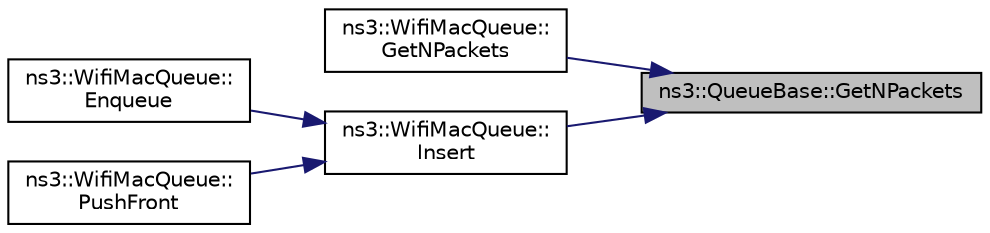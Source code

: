 digraph "ns3::QueueBase::GetNPackets"
{
 // LATEX_PDF_SIZE
  edge [fontname="Helvetica",fontsize="10",labelfontname="Helvetica",labelfontsize="10"];
  node [fontname="Helvetica",fontsize="10",shape=record];
  rankdir="RL";
  Node1 [label="ns3::QueueBase::GetNPackets",height=0.2,width=0.4,color="black", fillcolor="grey75", style="filled", fontcolor="black",tooltip=" "];
  Node1 -> Node2 [dir="back",color="midnightblue",fontsize="10",style="solid",fontname="Helvetica"];
  Node2 [label="ns3::WifiMacQueue::\lGetNPackets",height=0.2,width=0.4,color="black", fillcolor="white", style="filled",URL="$classns3_1_1_wifi_mac_queue.html#a92442b9bcee82cf9e32b9f335e717558",tooltip=" "];
  Node1 -> Node3 [dir="back",color="midnightblue",fontsize="10",style="solid",fontname="Helvetica"];
  Node3 [label="ns3::WifiMacQueue::\lInsert",height=0.2,width=0.4,color="black", fillcolor="white", style="filled",URL="$classns3_1_1_wifi_mac_queue.html#a7cb79cdb123d3c04bc066c2d5d0a1ad1",tooltip="Enqueue the given Wifi MAC queue item before the given position."];
  Node3 -> Node4 [dir="back",color="midnightblue",fontsize="10",style="solid",fontname="Helvetica"];
  Node4 [label="ns3::WifiMacQueue::\lEnqueue",height=0.2,width=0.4,color="black", fillcolor="white", style="filled",URL="$classns3_1_1_wifi_mac_queue.html#a6b038d486e33d1bd79dc19bf6648e240",tooltip="Enqueue the given Wifi MAC queue item at the end of the queue."];
  Node3 -> Node5 [dir="back",color="midnightblue",fontsize="10",style="solid",fontname="Helvetica"];
  Node5 [label="ns3::WifiMacQueue::\lPushFront",height=0.2,width=0.4,color="black", fillcolor="white", style="filled",URL="$classns3_1_1_wifi_mac_queue.html#a1b092fe9093b778a6f293b63dcd27ade",tooltip="Enqueue the given Wifi MAC queue item at the front of the queue."];
}

